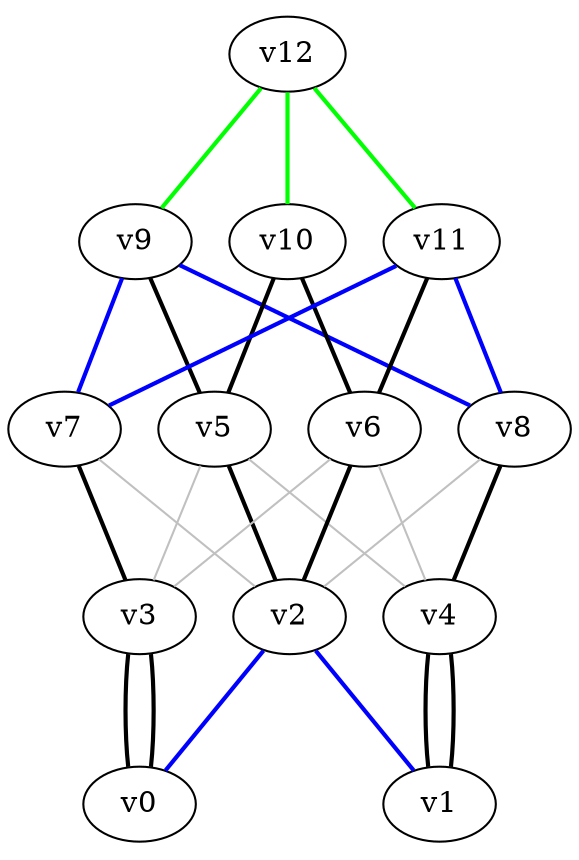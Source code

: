 

digraph G {
ratio="1.5"
size="7.5,10.0"
v0
v1
v2
v3
v4
v5
v6
v7
v8
v9
v10
v11
v12
v3 -> v0[color=black] [arrowhead=none] [style=bold]
v2 -> v0[color=blue] [arrowhead=none] [style=bold]
v3 -> v0[color=black] [arrowhead=none] [style=bold]
v4 -> v1[color=black] [arrowhead=none] [style=bold]
v2 -> v1[color=blue] [arrowhead=none] [style=bold]
v4 -> v1[color=black] [arrowhead=none] [style=bold]
v6 -> v2[color=black] [arrowhead=none] [style=bold]
v5 -> v2[color=black] [arrowhead=none] [style=bold]
v7 -> v3[color=black] [arrowhead=none] [style=bold]
v8 -> v4[color=black] [arrowhead=none] [style=bold]
v10 -> v5[color=black] [arrowhead=none] [style=bold]
v9 -> v5[color=black] [arrowhead=none] [style=bold]
v11 -> v6[color=black] [arrowhead=none] [style=bold]
v10 -> v6[color=black] [arrowhead=none] [style=bold]
v11 -> v7[color=blue] [arrowhead=none] [style=bold]
v9 -> v7[color=blue] [arrowhead=none] [style=bold]
v11 -> v8[color=blue] [arrowhead=none] [style=bold]
v9 -> v8[color=blue] [arrowhead=none] [style=bold]
v12 -> v9[color=green] [arrowhead=none] [style=bold]
v12 -> v10[color=green] [arrowhead=none] [style=bold]
v12 -> v11[color=green] [arrowhead=none] [style=bold]
v5 -> v3[color=gray] [arrowhead=none]
v5 -> v4[color=gray] [arrowhead=none]
v6 -> v3[color=gray] [arrowhead=none]
v6 -> v4[color=gray] [arrowhead=none]
v7 -> v2[color=gray] [arrowhead=none]
v8 -> v2[color=gray] [arrowhead=none]
}
